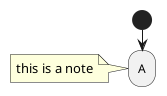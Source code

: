 {
  "sha1": "llooj0yng79o92znsg7hyx5iahtqctw",
  "insertion": {
    "when": "2024-06-03T18:59:34.278Z",
    "user": "plantuml@gmail.com"
  }
}
@startuml
start
:A;
note left
this is a note
end note
@enduml
